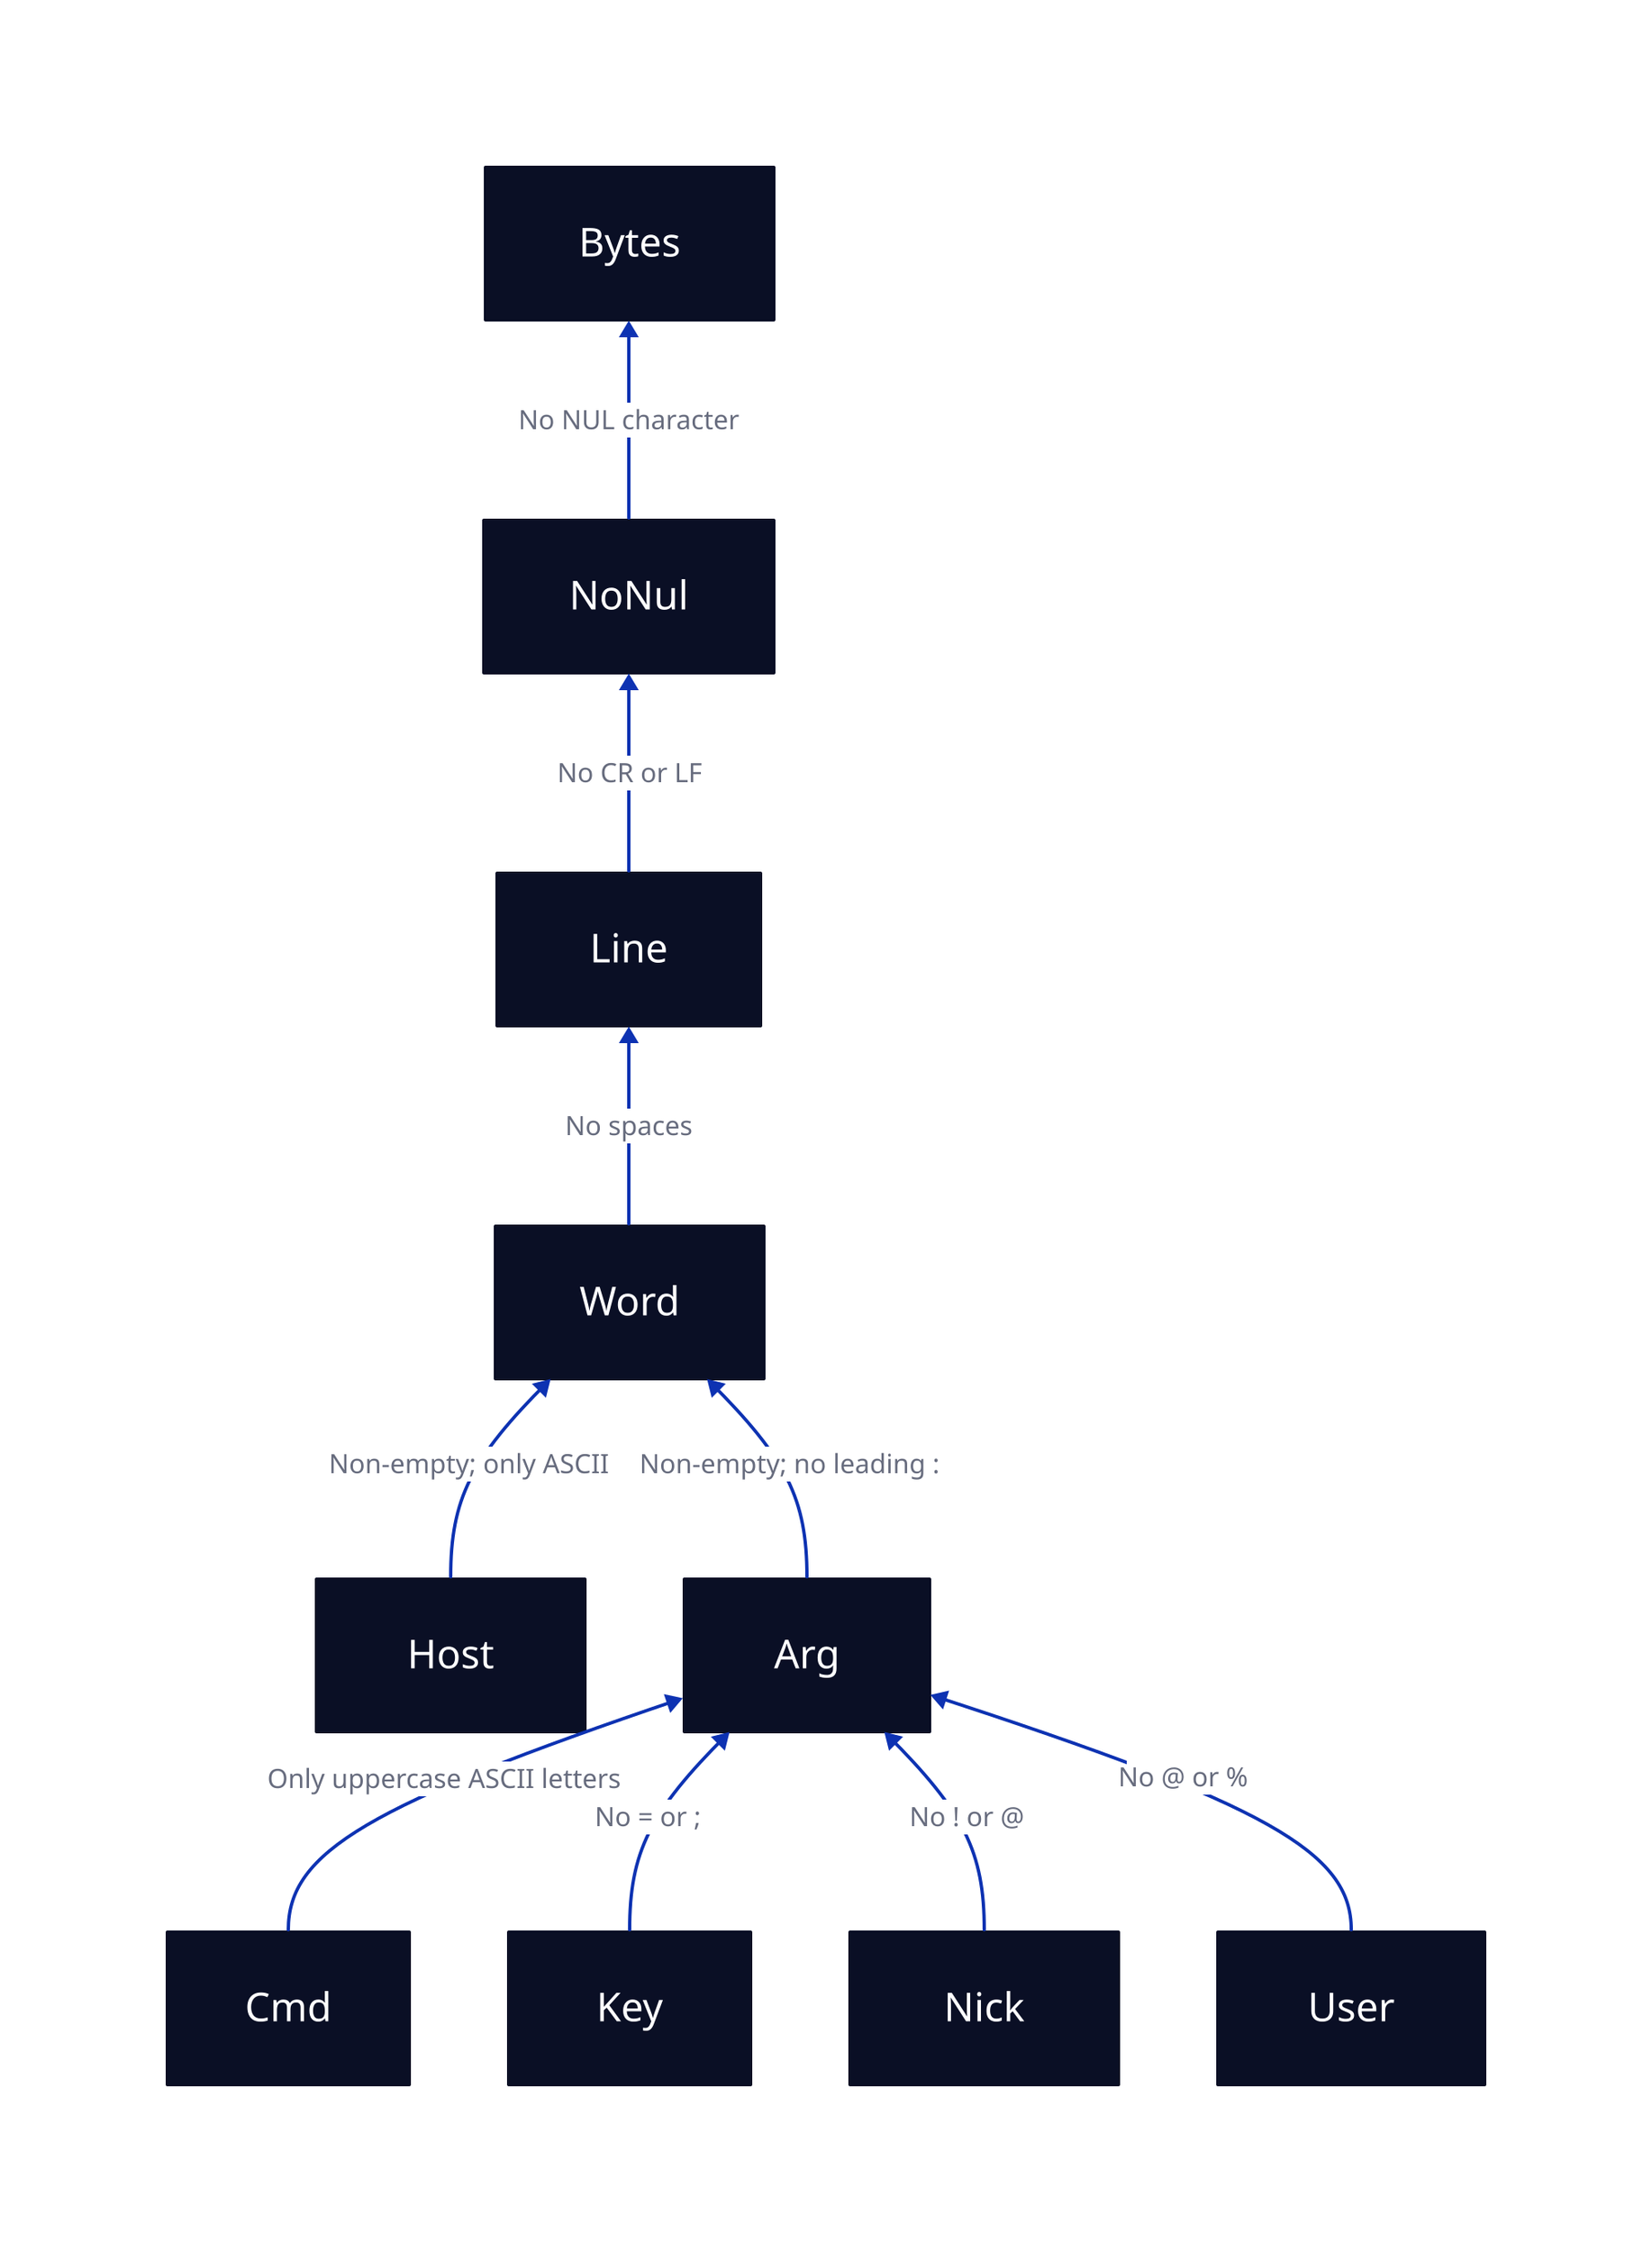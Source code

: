 direction: up
Bytes <- NoNul: "No NUL character"
NoNul <- Line: "No CR or LF"
Line <- Word: "No spaces"
Word <- Host: "Non-empty; only ASCII"
Word <- Arg: "Non-empty; no leading :"

Arg <- Cmd: "Only uppercase ASCII letters"
Arg <- Key: "No = or ;"
Arg <- Nick: "No ! or @"
Arg <- User: "No @ or %"

Bytes.shape: class
NoNul.shape: class
Line.shape: class 
Word.shape: class
Host.shape: class
Arg.shape: class 
Nick.shape: class 
User.shape: class 
Cmd.shape: class 
Key.shape: class
